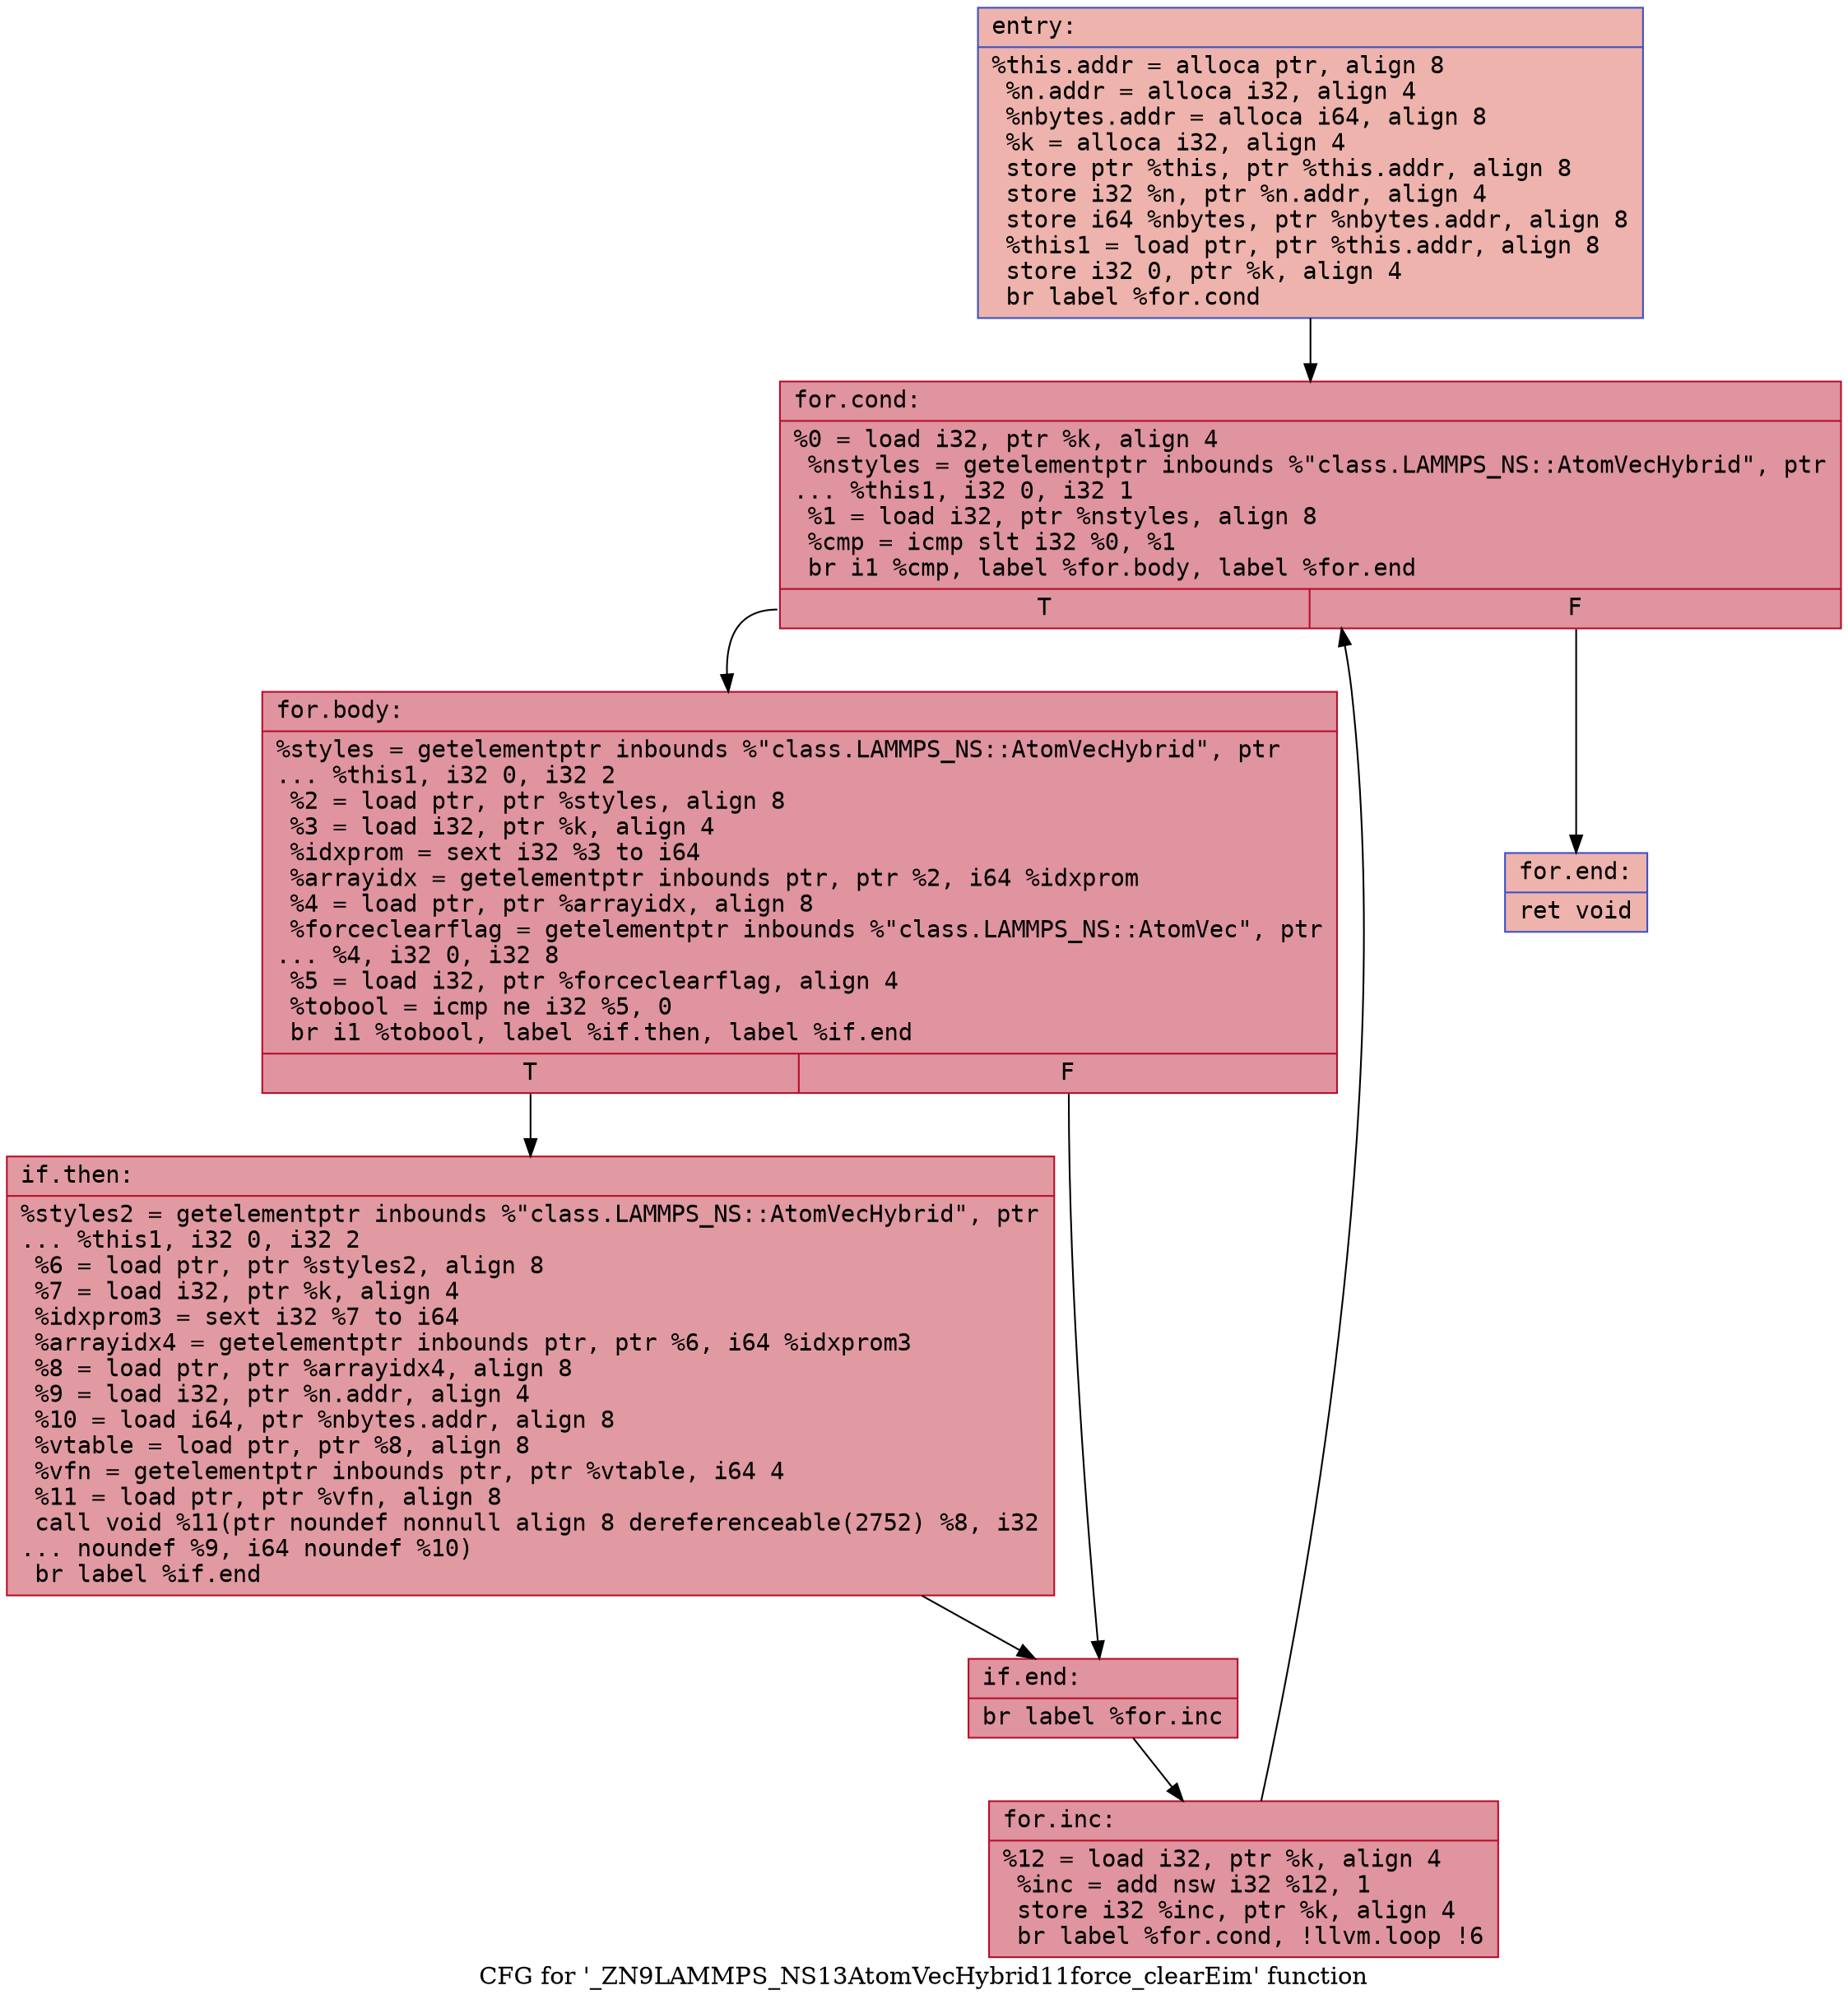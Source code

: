digraph "CFG for '_ZN9LAMMPS_NS13AtomVecHybrid11force_clearEim' function" {
	label="CFG for '_ZN9LAMMPS_NS13AtomVecHybrid11force_clearEim' function";

	Node0x557e2af17550 [shape=record,color="#3d50c3ff", style=filled, fillcolor="#d6524470" fontname="Courier",label="{entry:\l|  %this.addr = alloca ptr, align 8\l  %n.addr = alloca i32, align 4\l  %nbytes.addr = alloca i64, align 8\l  %k = alloca i32, align 4\l  store ptr %this, ptr %this.addr, align 8\l  store i32 %n, ptr %n.addr, align 4\l  store i64 %nbytes, ptr %nbytes.addr, align 8\l  %this1 = load ptr, ptr %this.addr, align 8\l  store i32 0, ptr %k, align 4\l  br label %for.cond\l}"];
	Node0x557e2af17550 -> Node0x557e2af17ab0[tooltip="entry -> for.cond\nProbability 100.00%" ];
	Node0x557e2af17ab0 [shape=record,color="#b70d28ff", style=filled, fillcolor="#b70d2870" fontname="Courier",label="{for.cond:\l|  %0 = load i32, ptr %k, align 4\l  %nstyles = getelementptr inbounds %\"class.LAMMPS_NS::AtomVecHybrid\", ptr\l... %this1, i32 0, i32 1\l  %1 = load i32, ptr %nstyles, align 8\l  %cmp = icmp slt i32 %0, %1\l  br i1 %cmp, label %for.body, label %for.end\l|{<s0>T|<s1>F}}"];
	Node0x557e2af17ab0:s0 -> Node0x557e2af17e30[tooltip="for.cond -> for.body\nProbability 96.88%" ];
	Node0x557e2af17ab0:s1 -> Node0x557e2af18050[tooltip="for.cond -> for.end\nProbability 3.12%" ];
	Node0x557e2af17e30 [shape=record,color="#b70d28ff", style=filled, fillcolor="#b70d2870" fontname="Courier",label="{for.body:\l|  %styles = getelementptr inbounds %\"class.LAMMPS_NS::AtomVecHybrid\", ptr\l... %this1, i32 0, i32 2\l  %2 = load ptr, ptr %styles, align 8\l  %3 = load i32, ptr %k, align 4\l  %idxprom = sext i32 %3 to i64\l  %arrayidx = getelementptr inbounds ptr, ptr %2, i64 %idxprom\l  %4 = load ptr, ptr %arrayidx, align 8\l  %forceclearflag = getelementptr inbounds %\"class.LAMMPS_NS::AtomVec\", ptr\l... %4, i32 0, i32 8\l  %5 = load i32, ptr %forceclearflag, align 4\l  %tobool = icmp ne i32 %5, 0\l  br i1 %tobool, label %if.then, label %if.end\l|{<s0>T|<s1>F}}"];
	Node0x557e2af17e30:s0 -> Node0x557e2af18750[tooltip="for.body -> if.then\nProbability 62.50%" ];
	Node0x557e2af17e30:s1 -> Node0x557e2af187c0[tooltip="for.body -> if.end\nProbability 37.50%" ];
	Node0x557e2af18750 [shape=record,color="#b70d28ff", style=filled, fillcolor="#bb1b2c70" fontname="Courier",label="{if.then:\l|  %styles2 = getelementptr inbounds %\"class.LAMMPS_NS::AtomVecHybrid\", ptr\l... %this1, i32 0, i32 2\l  %6 = load ptr, ptr %styles2, align 8\l  %7 = load i32, ptr %k, align 4\l  %idxprom3 = sext i32 %7 to i64\l  %arrayidx4 = getelementptr inbounds ptr, ptr %6, i64 %idxprom3\l  %8 = load ptr, ptr %arrayidx4, align 8\l  %9 = load i32, ptr %n.addr, align 4\l  %10 = load i64, ptr %nbytes.addr, align 8\l  %vtable = load ptr, ptr %8, align 8\l  %vfn = getelementptr inbounds ptr, ptr %vtable, i64 4\l  %11 = load ptr, ptr %vfn, align 8\l  call void %11(ptr noundef nonnull align 8 dereferenceable(2752) %8, i32\l... noundef %9, i64 noundef %10)\l  br label %if.end\l}"];
	Node0x557e2af18750 -> Node0x557e2af187c0[tooltip="if.then -> if.end\nProbability 100.00%" ];
	Node0x557e2af187c0 [shape=record,color="#b70d28ff", style=filled, fillcolor="#b70d2870" fontname="Courier",label="{if.end:\l|  br label %for.inc\l}"];
	Node0x557e2af187c0 -> Node0x557e2af19250[tooltip="if.end -> for.inc\nProbability 100.00%" ];
	Node0x557e2af19250 [shape=record,color="#b70d28ff", style=filled, fillcolor="#b70d2870" fontname="Courier",label="{for.inc:\l|  %12 = load i32, ptr %k, align 4\l  %inc = add nsw i32 %12, 1\l  store i32 %inc, ptr %k, align 4\l  br label %for.cond, !llvm.loop !6\l}"];
	Node0x557e2af19250 -> Node0x557e2af17ab0[tooltip="for.inc -> for.cond\nProbability 100.00%" ];
	Node0x557e2af18050 [shape=record,color="#3d50c3ff", style=filled, fillcolor="#d6524470" fontname="Courier",label="{for.end:\l|  ret void\l}"];
}
